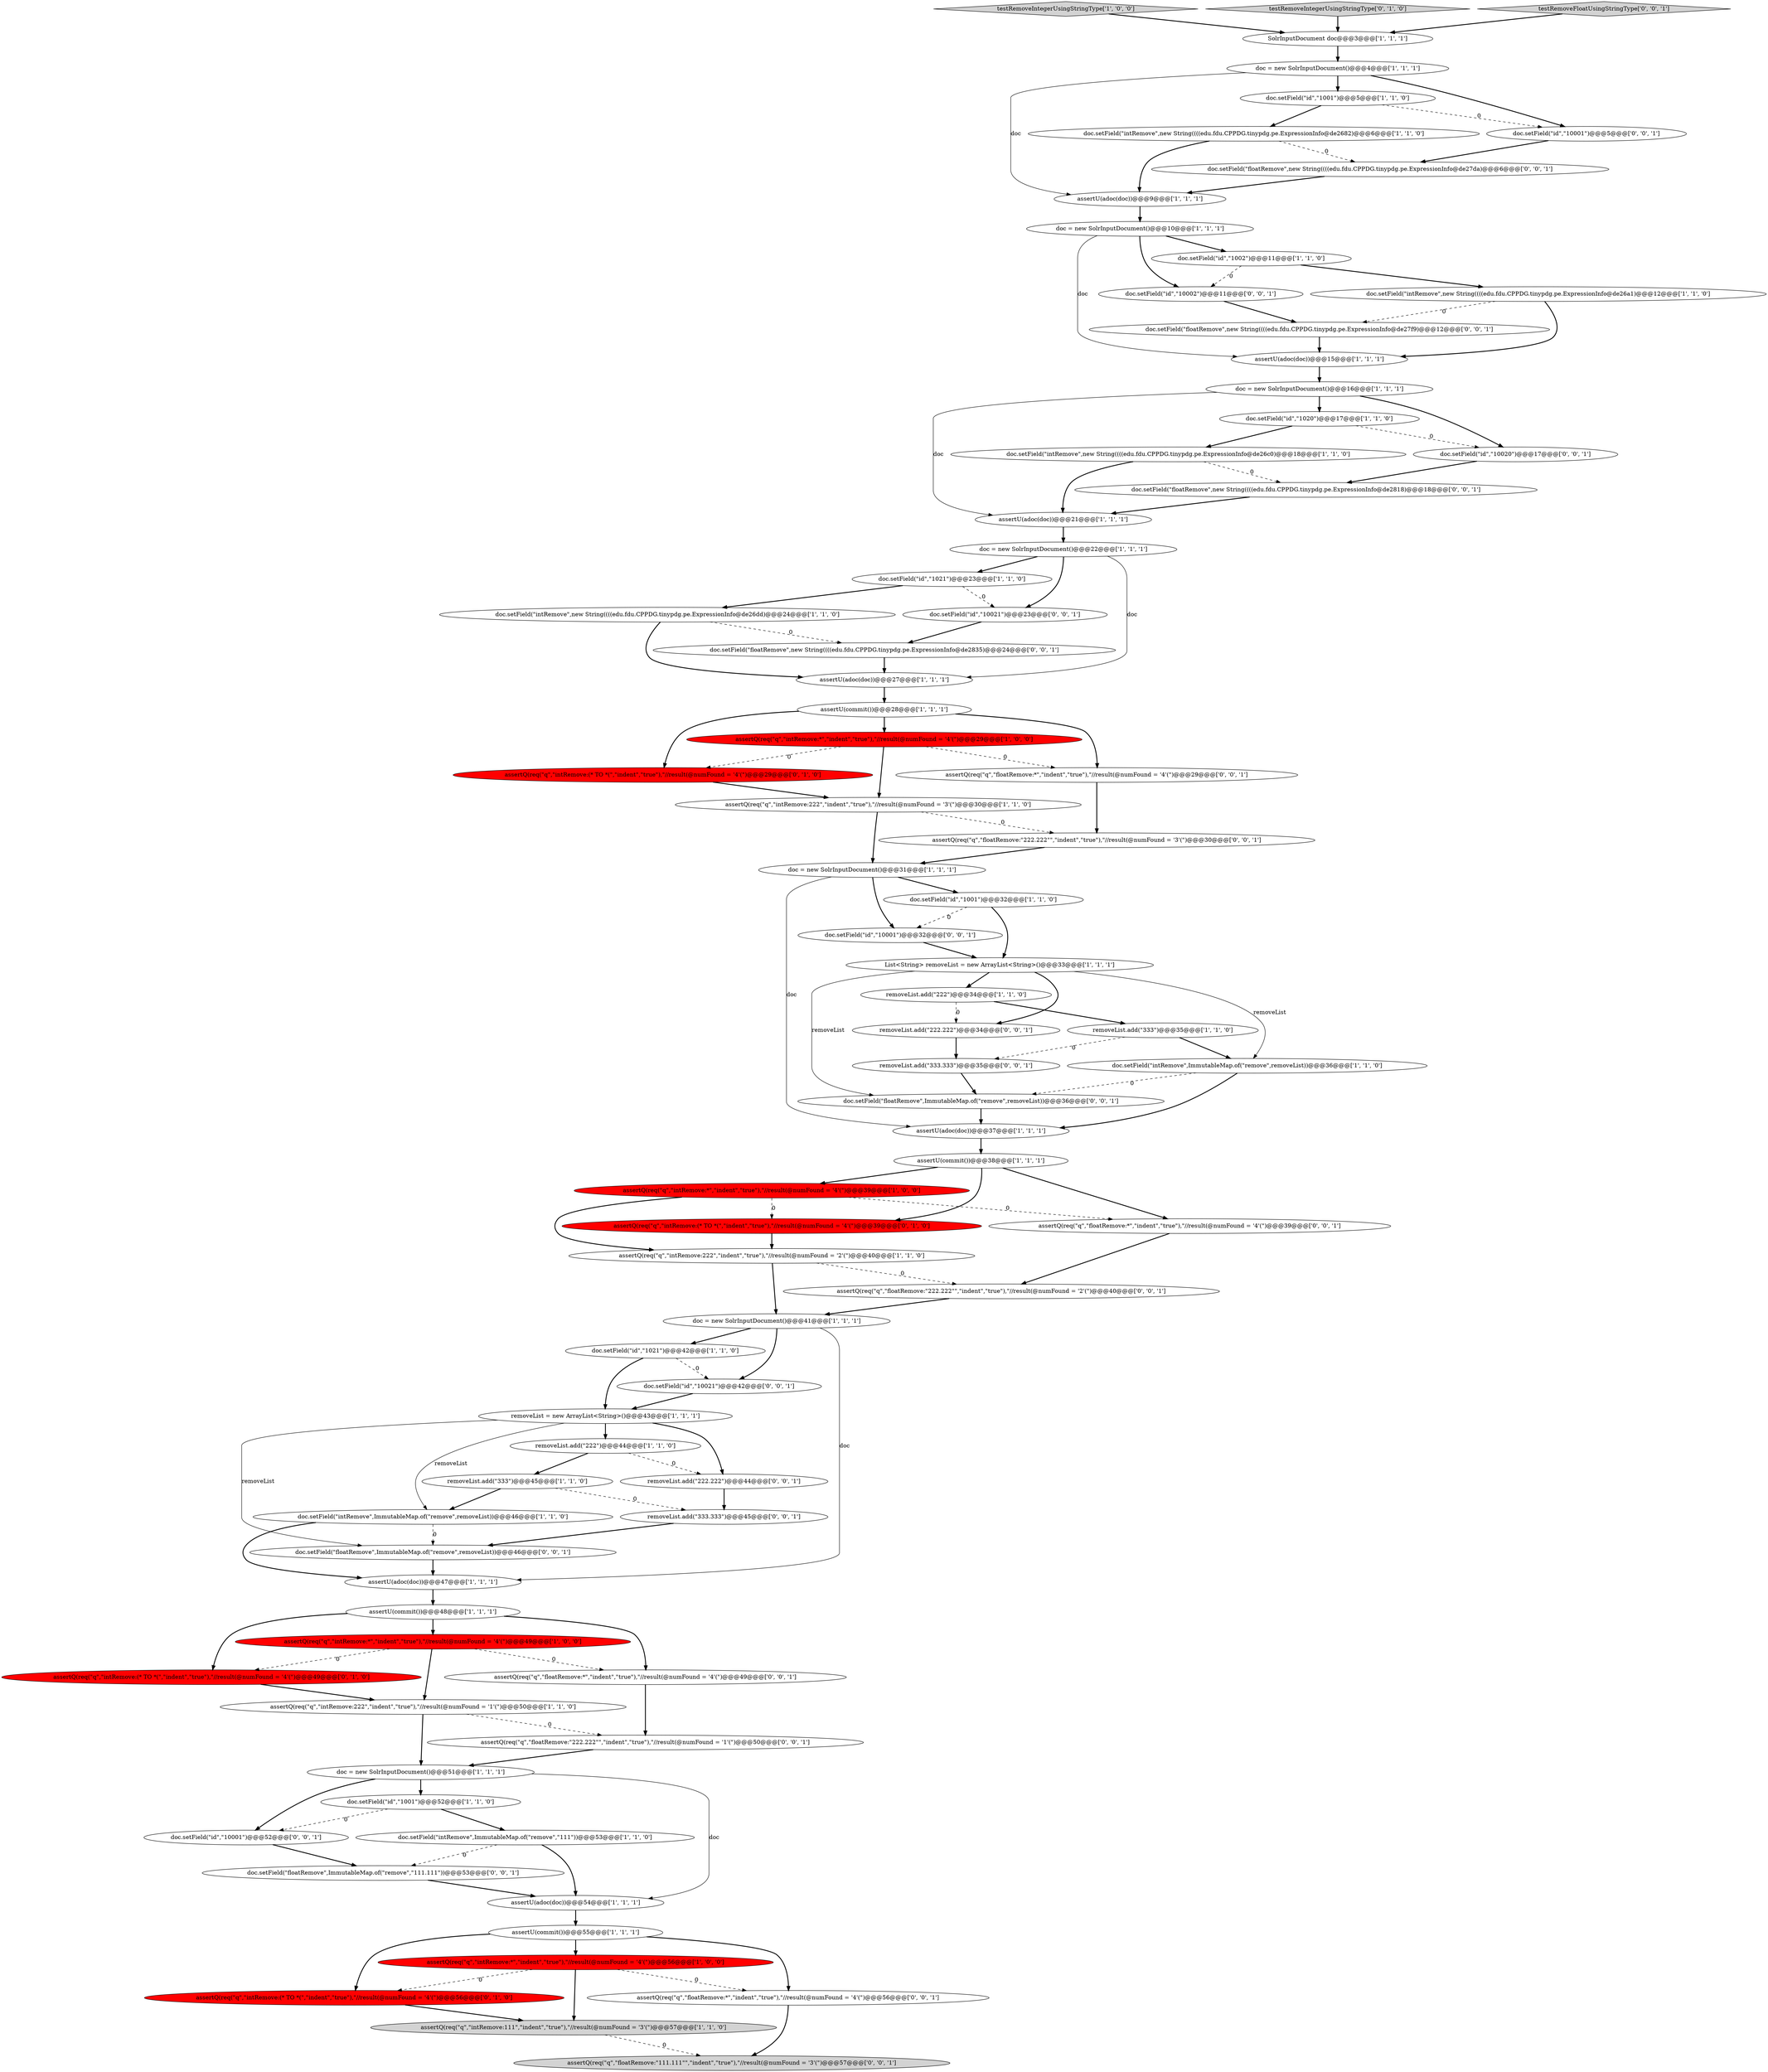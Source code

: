 digraph {
35 [style = filled, label = "assertQ(req(\"q\",\"intRemove:222\",\"indent\",\"true\"),\"//result(@numFound = '1'(\")@@@50@@@['1', '1', '0']", fillcolor = white, shape = ellipse image = "AAA0AAABBB1BBB"];
53 [style = filled, label = "removeList.add(\"222.222\")@@@34@@@['0', '0', '1']", fillcolor = white, shape = ellipse image = "AAA0AAABBB3BBB"];
59 [style = filled, label = "assertQ(req(\"q\",\"floatRemove:\"222.222\"\",\"indent\",\"true\"),\"//result(@numFound = '2'(\")@@@40@@@['0', '0', '1']", fillcolor = white, shape = ellipse image = "AAA0AAABBB3BBB"];
18 [style = filled, label = "assertQ(req(\"q\",\"intRemove:222\",\"indent\",\"true\"),\"//result(@numFound = '2'(\")@@@40@@@['1', '1', '0']", fillcolor = white, shape = ellipse image = "AAA0AAABBB1BBB"];
29 [style = filled, label = "doc = new SolrInputDocument()@@@4@@@['1', '1', '1']", fillcolor = white, shape = ellipse image = "AAA0AAABBB1BBB"];
76 [style = filled, label = "doc.setField(\"floatRemove\",ImmutableMap.of(\"remove\",removeList))@@@46@@@['0', '0', '1']", fillcolor = white, shape = ellipse image = "AAA0AAABBB3BBB"];
26 [style = filled, label = "doc.setField(\"intRemove\",new String((((edu.fdu.CPPDG.tinypdg.pe.ExpressionInfo@de26dd)@@@24@@@['1', '1', '0']", fillcolor = white, shape = ellipse image = "AAA0AAABBB1BBB"];
49 [style = filled, label = "assertQ(req(\"q\",\"intRemove:(* TO *(\",\"indent\",\"true\"),\"//result(@numFound = '4'(\")@@@29@@@['0', '1', '0']", fillcolor = red, shape = ellipse image = "AAA1AAABBB2BBB"];
58 [style = filled, label = "doc.setField(\"id\",\"10001\")@@@52@@@['0', '0', '1']", fillcolor = white, shape = ellipse image = "AAA0AAABBB3BBB"];
39 [style = filled, label = "doc.setField(\"intRemove\",new String((((edu.fdu.CPPDG.tinypdg.pe.ExpressionInfo@de2682)@@@6@@@['1', '1', '0']", fillcolor = white, shape = ellipse image = "AAA0AAABBB1BBB"];
7 [style = filled, label = "removeList.add(\"222\")@@@44@@@['1', '1', '0']", fillcolor = white, shape = ellipse image = "AAA0AAABBB1BBB"];
3 [style = filled, label = "assertQ(req(\"q\",\"intRemove:222\",\"indent\",\"true\"),\"//result(@numFound = '3'(\")@@@30@@@['1', '1', '0']", fillcolor = white, shape = ellipse image = "AAA0AAABBB1BBB"];
40 [style = filled, label = "assertU(adoc(doc))@@@15@@@['1', '1', '1']", fillcolor = white, shape = ellipse image = "AAA0AAABBB1BBB"];
1 [style = filled, label = "doc.setField(\"id\",\"1001\")@@@52@@@['1', '1', '0']", fillcolor = white, shape = ellipse image = "AAA0AAABBB1BBB"];
16 [style = filled, label = "doc = new SolrInputDocument()@@@16@@@['1', '1', '1']", fillcolor = white, shape = ellipse image = "AAA0AAABBB1BBB"];
48 [style = filled, label = "assertQ(req(\"q\",\"intRemove:(* TO *(\",\"indent\",\"true\"),\"//result(@numFound = '4'(\")@@@49@@@['0', '1', '0']", fillcolor = red, shape = ellipse image = "AAA1AAABBB2BBB"];
67 [style = filled, label = "doc.setField(\"id\",\"10001\")@@@32@@@['0', '0', '1']", fillcolor = white, shape = ellipse image = "AAA0AAABBB3BBB"];
75 [style = filled, label = "doc.setField(\"id\",\"10001\")@@@5@@@['0', '0', '1']", fillcolor = white, shape = ellipse image = "AAA0AAABBB3BBB"];
31 [style = filled, label = "assertQ(req(\"q\",\"intRemove:*\",\"indent\",\"true\"),\"//result(@numFound = '4'(\")@@@56@@@['1', '0', '0']", fillcolor = red, shape = ellipse image = "AAA1AAABBB1BBB"];
78 [style = filled, label = "doc.setField(\"floatRemove\",ImmutableMap.of(\"remove\",\"111.111\"))@@@53@@@['0', '0', '1']", fillcolor = white, shape = ellipse image = "AAA0AAABBB3BBB"];
4 [style = filled, label = "assertU(commit())@@@28@@@['1', '1', '1']", fillcolor = white, shape = ellipse image = "AAA0AAABBB1BBB"];
47 [style = filled, label = "assertU(adoc(doc))@@@37@@@['1', '1', '1']", fillcolor = white, shape = ellipse image = "AAA0AAABBB1BBB"];
51 [style = filled, label = "assertQ(req(\"q\",\"intRemove:(* TO *(\",\"indent\",\"true\"),\"//result(@numFound = '4'(\")@@@39@@@['0', '1', '0']", fillcolor = red, shape = ellipse image = "AAA1AAABBB2BBB"];
45 [style = filled, label = "doc = new SolrInputDocument()@@@10@@@['1', '1', '1']", fillcolor = white, shape = ellipse image = "AAA0AAABBB1BBB"];
72 [style = filled, label = "doc.setField(\"id\",\"10002\")@@@11@@@['0', '0', '1']", fillcolor = white, shape = ellipse image = "AAA0AAABBB3BBB"];
37 [style = filled, label = "doc = new SolrInputDocument()@@@51@@@['1', '1', '1']", fillcolor = white, shape = ellipse image = "AAA0AAABBB1BBB"];
77 [style = filled, label = "assertQ(req(\"q\",\"floatRemove:*\",\"indent\",\"true\"),\"//result(@numFound = '4'(\")@@@39@@@['0', '0', '1']", fillcolor = white, shape = ellipse image = "AAA0AAABBB3BBB"];
14 [style = filled, label = "doc = new SolrInputDocument()@@@31@@@['1', '1', '1']", fillcolor = white, shape = ellipse image = "AAA0AAABBB1BBB"];
34 [style = filled, label = "testRemoveIntegerUsingStringType['1', '0', '0']", fillcolor = lightgray, shape = diamond image = "AAA0AAABBB1BBB"];
56 [style = filled, label = "assertQ(req(\"q\",\"floatRemove:*\",\"indent\",\"true\"),\"//result(@numFound = '4'(\")@@@49@@@['0', '0', '1']", fillcolor = white, shape = ellipse image = "AAA0AAABBB3BBB"];
36 [style = filled, label = "doc.setField(\"id\",\"1021\")@@@42@@@['1', '1', '0']", fillcolor = white, shape = ellipse image = "AAA0AAABBB1BBB"];
60 [style = filled, label = "assertQ(req(\"q\",\"floatRemove:*\",\"indent\",\"true\"),\"//result(@numFound = '4'(\")@@@56@@@['0', '0', '1']", fillcolor = white, shape = ellipse image = "AAA0AAABBB3BBB"];
69 [style = filled, label = "doc.setField(\"floatRemove\",new String((((edu.fdu.CPPDG.tinypdg.pe.ExpressionInfo@de27da)@@@6@@@['0', '0', '1']", fillcolor = white, shape = ellipse image = "AAA0AAABBB3BBB"];
43 [style = filled, label = "removeList = new ArrayList<String>()@@@43@@@['1', '1', '1']", fillcolor = white, shape = ellipse image = "AAA0AAABBB1BBB"];
23 [style = filled, label = "assertQ(req(\"q\",\"intRemove:*\",\"indent\",\"true\"),\"//result(@numFound = '4'(\")@@@39@@@['1', '0', '0']", fillcolor = red, shape = ellipse image = "AAA1AAABBB1BBB"];
52 [style = filled, label = "testRemoveIntegerUsingStringType['0', '1', '0']", fillcolor = lightgray, shape = diamond image = "AAA0AAABBB2BBB"];
70 [style = filled, label = "doc.setField(\"floatRemove\",new String((((edu.fdu.CPPDG.tinypdg.pe.ExpressionInfo@de2818)@@@18@@@['0', '0', '1']", fillcolor = white, shape = ellipse image = "AAA0AAABBB3BBB"];
30 [style = filled, label = "assertU(commit())@@@38@@@['1', '1', '1']", fillcolor = white, shape = ellipse image = "AAA0AAABBB1BBB"];
10 [style = filled, label = "doc.setField(\"intRemove\",new String((((edu.fdu.CPPDG.tinypdg.pe.ExpressionInfo@de26c0)@@@18@@@['1', '1', '0']", fillcolor = white, shape = ellipse image = "AAA0AAABBB1BBB"];
65 [style = filled, label = "doc.setField(\"floatRemove\",new String((((edu.fdu.CPPDG.tinypdg.pe.ExpressionInfo@de27f9)@@@12@@@['0', '0', '1']", fillcolor = white, shape = ellipse image = "AAA0AAABBB3BBB"];
19 [style = filled, label = "removeList.add(\"333\")@@@45@@@['1', '1', '0']", fillcolor = white, shape = ellipse image = "AAA0AAABBB1BBB"];
73 [style = filled, label = "doc.setField(\"floatRemove\",ImmutableMap.of(\"remove\",removeList))@@@36@@@['0', '0', '1']", fillcolor = white, shape = ellipse image = "AAA0AAABBB3BBB"];
15 [style = filled, label = "List<String> removeList = new ArrayList<String>()@@@33@@@['1', '1', '1']", fillcolor = white, shape = ellipse image = "AAA0AAABBB1BBB"];
13 [style = filled, label = "assertU(commit())@@@48@@@['1', '1', '1']", fillcolor = white, shape = ellipse image = "AAA0AAABBB1BBB"];
2 [style = filled, label = "doc.setField(\"id\",\"1002\")@@@11@@@['1', '1', '0']", fillcolor = white, shape = ellipse image = "AAA0AAABBB1BBB"];
50 [style = filled, label = "assertQ(req(\"q\",\"intRemove:(* TO *(\",\"indent\",\"true\"),\"//result(@numFound = '4'(\")@@@56@@@['0', '1', '0']", fillcolor = red, shape = ellipse image = "AAA1AAABBB2BBB"];
66 [style = filled, label = "doc.setField(\"floatRemove\",new String((((edu.fdu.CPPDG.tinypdg.pe.ExpressionInfo@de2835)@@@24@@@['0', '0', '1']", fillcolor = white, shape = ellipse image = "AAA0AAABBB3BBB"];
28 [style = filled, label = "SolrInputDocument doc@@@3@@@['1', '1', '1']", fillcolor = white, shape = ellipse image = "AAA0AAABBB1BBB"];
24 [style = filled, label = "assertU(adoc(doc))@@@27@@@['1', '1', '1']", fillcolor = white, shape = ellipse image = "AAA0AAABBB1BBB"];
68 [style = filled, label = "doc.setField(\"id\",\"10021\")@@@42@@@['0', '0', '1']", fillcolor = white, shape = ellipse image = "AAA0AAABBB3BBB"];
8 [style = filled, label = "doc.setField(\"intRemove\",ImmutableMap.of(\"remove\",\"111\"))@@@53@@@['1', '1', '0']", fillcolor = white, shape = ellipse image = "AAA0AAABBB1BBB"];
63 [style = filled, label = "removeList.add(\"222.222\")@@@44@@@['0', '0', '1']", fillcolor = white, shape = ellipse image = "AAA0AAABBB3BBB"];
74 [style = filled, label = "assertQ(req(\"q\",\"floatRemove:\"111.111\"\",\"indent\",\"true\"),\"//result(@numFound = '3'(\")@@@57@@@['0', '0', '1']", fillcolor = lightgray, shape = ellipse image = "AAA0AAABBB3BBB"];
21 [style = filled, label = "doc.setField(\"intRemove\",ImmutableMap.of(\"remove\",removeList))@@@46@@@['1', '1', '0']", fillcolor = white, shape = ellipse image = "AAA0AAABBB1BBB"];
11 [style = filled, label = "removeList.add(\"222\")@@@34@@@['1', '1', '0']", fillcolor = white, shape = ellipse image = "AAA0AAABBB1BBB"];
22 [style = filled, label = "doc.setField(\"intRemove\",new String((((edu.fdu.CPPDG.tinypdg.pe.ExpressionInfo@de26a1)@@@12@@@['1', '1', '0']", fillcolor = white, shape = ellipse image = "AAA0AAABBB1BBB"];
44 [style = filled, label = "doc.setField(\"id\",\"1021\")@@@23@@@['1', '1', '0']", fillcolor = white, shape = ellipse image = "AAA0AAABBB1BBB"];
54 [style = filled, label = "removeList.add(\"333.333\")@@@35@@@['0', '0', '1']", fillcolor = white, shape = ellipse image = "AAA0AAABBB3BBB"];
27 [style = filled, label = "assertQ(req(\"q\",\"intRemove:*\",\"indent\",\"true\"),\"//result(@numFound = '4'(\")@@@49@@@['1', '0', '0']", fillcolor = red, shape = ellipse image = "AAA1AAABBB1BBB"];
79 [style = filled, label = "assertQ(req(\"q\",\"floatRemove:\"222.222\"\",\"indent\",\"true\"),\"//result(@numFound = '3'(\")@@@30@@@['0', '0', '1']", fillcolor = white, shape = ellipse image = "AAA0AAABBB3BBB"];
12 [style = filled, label = "assertU(commit())@@@55@@@['1', '1', '1']", fillcolor = white, shape = ellipse image = "AAA0AAABBB1BBB"];
20 [style = filled, label = "doc = new SolrInputDocument()@@@41@@@['1', '1', '1']", fillcolor = white, shape = ellipse image = "AAA0AAABBB1BBB"];
41 [style = filled, label = "doc.setField(\"intRemove\",ImmutableMap.of(\"remove\",removeList))@@@36@@@['1', '1', '0']", fillcolor = white, shape = ellipse image = "AAA0AAABBB1BBB"];
9 [style = filled, label = "assertU(adoc(doc))@@@47@@@['1', '1', '1']", fillcolor = white, shape = ellipse image = "AAA0AAABBB1BBB"];
57 [style = filled, label = "doc.setField(\"id\",\"10020\")@@@17@@@['0', '0', '1']", fillcolor = white, shape = ellipse image = "AAA0AAABBB3BBB"];
61 [style = filled, label = "assertQ(req(\"q\",\"floatRemove:*\",\"indent\",\"true\"),\"//result(@numFound = '4'(\")@@@29@@@['0', '0', '1']", fillcolor = white, shape = ellipse image = "AAA0AAABBB3BBB"];
71 [style = filled, label = "assertQ(req(\"q\",\"floatRemove:\"222.222\"\",\"indent\",\"true\"),\"//result(@numFound = '1'(\")@@@50@@@['0', '0', '1']", fillcolor = white, shape = ellipse image = "AAA0AAABBB3BBB"];
32 [style = filled, label = "assertQ(req(\"q\",\"intRemove:111\",\"indent\",\"true\"),\"//result(@numFound = '3'(\")@@@57@@@['1', '1', '0']", fillcolor = lightgray, shape = ellipse image = "AAA0AAABBB1BBB"];
64 [style = filled, label = "removeList.add(\"333.333\")@@@45@@@['0', '0', '1']", fillcolor = white, shape = ellipse image = "AAA0AAABBB3BBB"];
17 [style = filled, label = "doc.setField(\"id\",\"1001\")@@@5@@@['1', '1', '0']", fillcolor = white, shape = ellipse image = "AAA0AAABBB1BBB"];
55 [style = filled, label = "testRemoveFloatUsingStringType['0', '0', '1']", fillcolor = lightgray, shape = diamond image = "AAA0AAABBB3BBB"];
62 [style = filled, label = "doc.setField(\"id\",\"10021\")@@@23@@@['0', '0', '1']", fillcolor = white, shape = ellipse image = "AAA0AAABBB3BBB"];
33 [style = filled, label = "assertQ(req(\"q\",\"intRemove:*\",\"indent\",\"true\"),\"//result(@numFound = '4'(\")@@@29@@@['1', '0', '0']", fillcolor = red, shape = ellipse image = "AAA1AAABBB1BBB"];
5 [style = filled, label = "assertU(adoc(doc))@@@21@@@['1', '1', '1']", fillcolor = white, shape = ellipse image = "AAA0AAABBB1BBB"];
0 [style = filled, label = "removeList.add(\"333\")@@@35@@@['1', '1', '0']", fillcolor = white, shape = ellipse image = "AAA0AAABBB1BBB"];
42 [style = filled, label = "assertU(adoc(doc))@@@9@@@['1', '1', '1']", fillcolor = white, shape = ellipse image = "AAA0AAABBB1BBB"];
6 [style = filled, label = "doc.setField(\"id\",\"1001\")@@@32@@@['1', '1', '0']", fillcolor = white, shape = ellipse image = "AAA0AAABBB1BBB"];
25 [style = filled, label = "doc.setField(\"id\",\"1020\")@@@17@@@['1', '1', '0']", fillcolor = white, shape = ellipse image = "AAA0AAABBB1BBB"];
38 [style = filled, label = "assertU(adoc(doc))@@@54@@@['1', '1', '1']", fillcolor = white, shape = ellipse image = "AAA0AAABBB1BBB"];
46 [style = filled, label = "doc = new SolrInputDocument()@@@22@@@['1', '1', '1']", fillcolor = white, shape = ellipse image = "AAA0AAABBB1BBB"];
50->32 [style = bold, label=""];
11->53 [style = dashed, label="0"];
20->9 [style = solid, label="doc"];
42->45 [style = bold, label=""];
68->43 [style = bold, label=""];
23->51 [style = dashed, label="0"];
33->61 [style = dashed, label="0"];
38->12 [style = bold, label=""];
25->57 [style = dashed, label="0"];
6->67 [style = dashed, label="0"];
48->35 [style = bold, label=""];
7->63 [style = dashed, label="0"];
53->54 [style = bold, label=""];
33->49 [style = dashed, label="0"];
19->64 [style = dashed, label="0"];
14->67 [style = bold, label=""];
69->42 [style = bold, label=""];
52->28 [style = bold, label=""];
20->68 [style = bold, label=""];
36->68 [style = dashed, label="0"];
40->16 [style = bold, label=""];
15->11 [style = bold, label=""];
35->37 [style = bold, label=""];
25->10 [style = bold, label=""];
77->59 [style = bold, label=""];
43->21 [style = solid, label="removeList"];
1->58 [style = dashed, label="0"];
30->77 [style = bold, label=""];
33->3 [style = bold, label=""];
32->74 [style = dashed, label="0"];
37->58 [style = bold, label=""];
78->38 [style = bold, label=""];
37->1 [style = bold, label=""];
56->71 [style = bold, label=""];
64->76 [style = bold, label=""];
75->69 [style = bold, label=""];
0->54 [style = dashed, label="0"];
29->42 [style = solid, label="doc"];
26->24 [style = bold, label=""];
8->38 [style = bold, label=""];
60->74 [style = bold, label=""];
15->41 [style = solid, label="removeList"];
21->76 [style = dashed, label="0"];
14->47 [style = solid, label="doc"];
18->20 [style = bold, label=""];
71->37 [style = bold, label=""];
46->24 [style = solid, label="doc"];
21->9 [style = bold, label=""];
3->79 [style = dashed, label="0"];
66->24 [style = bold, label=""];
70->5 [style = bold, label=""];
22->65 [style = dashed, label="0"];
17->39 [style = bold, label=""];
51->18 [style = bold, label=""];
17->75 [style = dashed, label="0"];
49->3 [style = bold, label=""];
58->78 [style = bold, label=""];
16->5 [style = solid, label="doc"];
39->42 [style = bold, label=""];
10->70 [style = dashed, label="0"];
14->6 [style = bold, label=""];
12->31 [style = bold, label=""];
59->20 [style = bold, label=""];
57->70 [style = bold, label=""];
12->60 [style = bold, label=""];
46->44 [style = bold, label=""];
36->43 [style = bold, label=""];
28->29 [style = bold, label=""];
65->40 [style = bold, label=""];
29->17 [style = bold, label=""];
1->8 [style = bold, label=""];
54->73 [style = bold, label=""];
31->32 [style = bold, label=""];
15->53 [style = bold, label=""];
13->48 [style = bold, label=""];
27->56 [style = dashed, label="0"];
62->66 [style = bold, label=""];
4->33 [style = bold, label=""];
45->2 [style = bold, label=""];
27->35 [style = bold, label=""];
6->15 [style = bold, label=""];
41->73 [style = dashed, label="0"];
43->7 [style = bold, label=""];
0->41 [style = bold, label=""];
34->28 [style = bold, label=""];
13->27 [style = bold, label=""];
10->5 [style = bold, label=""];
72->65 [style = bold, label=""];
31->60 [style = dashed, label="0"];
76->9 [style = bold, label=""];
43->63 [style = bold, label=""];
45->72 [style = bold, label=""];
41->47 [style = bold, label=""];
27->48 [style = dashed, label="0"];
7->19 [style = bold, label=""];
23->18 [style = bold, label=""];
20->36 [style = bold, label=""];
22->40 [style = bold, label=""];
2->72 [style = dashed, label="0"];
19->21 [style = bold, label=""];
43->76 [style = solid, label="removeList"];
12->50 [style = bold, label=""];
29->75 [style = bold, label=""];
45->40 [style = solid, label="doc"];
63->64 [style = bold, label=""];
31->50 [style = dashed, label="0"];
18->59 [style = dashed, label="0"];
3->14 [style = bold, label=""];
30->23 [style = bold, label=""];
61->79 [style = bold, label=""];
16->25 [style = bold, label=""];
8->78 [style = dashed, label="0"];
4->61 [style = bold, label=""];
73->47 [style = bold, label=""];
79->14 [style = bold, label=""];
47->30 [style = bold, label=""];
26->66 [style = dashed, label="0"];
30->51 [style = bold, label=""];
24->4 [style = bold, label=""];
11->0 [style = bold, label=""];
13->56 [style = bold, label=""];
4->49 [style = bold, label=""];
44->26 [style = bold, label=""];
23->77 [style = dashed, label="0"];
16->57 [style = bold, label=""];
44->62 [style = dashed, label="0"];
39->69 [style = dashed, label="0"];
2->22 [style = bold, label=""];
35->71 [style = dashed, label="0"];
67->15 [style = bold, label=""];
46->62 [style = bold, label=""];
5->46 [style = bold, label=""];
37->38 [style = solid, label="doc"];
55->28 [style = bold, label=""];
9->13 [style = bold, label=""];
15->73 [style = solid, label="removeList"];
}
